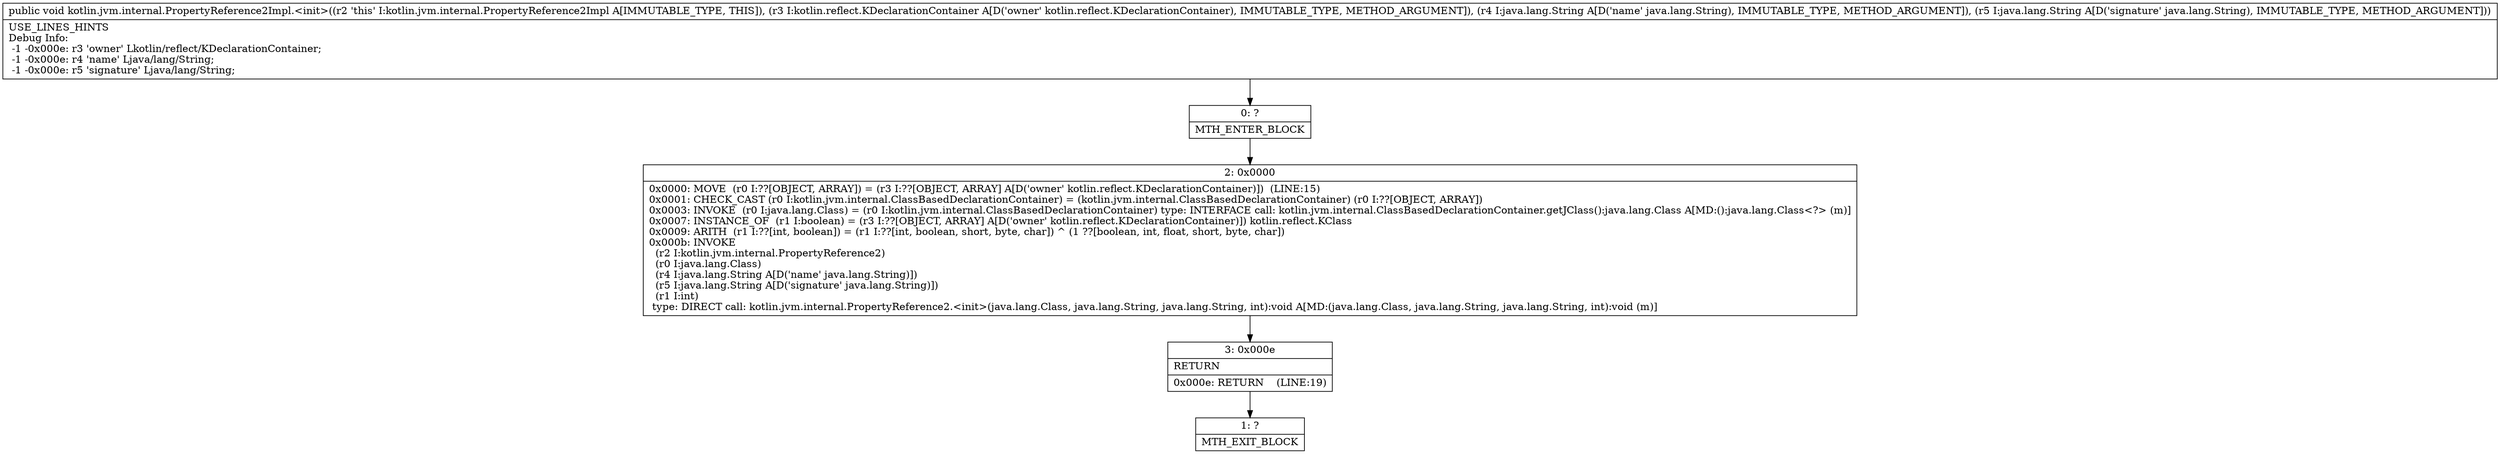 digraph "CFG forkotlin.jvm.internal.PropertyReference2Impl.\<init\>(Lkotlin\/reflect\/KDeclarationContainer;Ljava\/lang\/String;Ljava\/lang\/String;)V" {
Node_0 [shape=record,label="{0\:\ ?|MTH_ENTER_BLOCK\l}"];
Node_2 [shape=record,label="{2\:\ 0x0000|0x0000: MOVE  (r0 I:??[OBJECT, ARRAY]) = (r3 I:??[OBJECT, ARRAY] A[D('owner' kotlin.reflect.KDeclarationContainer)])  (LINE:15)\l0x0001: CHECK_CAST (r0 I:kotlin.jvm.internal.ClassBasedDeclarationContainer) = (kotlin.jvm.internal.ClassBasedDeclarationContainer) (r0 I:??[OBJECT, ARRAY]) \l0x0003: INVOKE  (r0 I:java.lang.Class) = (r0 I:kotlin.jvm.internal.ClassBasedDeclarationContainer) type: INTERFACE call: kotlin.jvm.internal.ClassBasedDeclarationContainer.getJClass():java.lang.Class A[MD:():java.lang.Class\<?\> (m)]\l0x0007: INSTANCE_OF  (r1 I:boolean) = (r3 I:??[OBJECT, ARRAY] A[D('owner' kotlin.reflect.KDeclarationContainer)]) kotlin.reflect.KClass \l0x0009: ARITH  (r1 I:??[int, boolean]) = (r1 I:??[int, boolean, short, byte, char]) ^ (1 ??[boolean, int, float, short, byte, char]) \l0x000b: INVOKE  \l  (r2 I:kotlin.jvm.internal.PropertyReference2)\l  (r0 I:java.lang.Class)\l  (r4 I:java.lang.String A[D('name' java.lang.String)])\l  (r5 I:java.lang.String A[D('signature' java.lang.String)])\l  (r1 I:int)\l type: DIRECT call: kotlin.jvm.internal.PropertyReference2.\<init\>(java.lang.Class, java.lang.String, java.lang.String, int):void A[MD:(java.lang.Class, java.lang.String, java.lang.String, int):void (m)]\l}"];
Node_3 [shape=record,label="{3\:\ 0x000e|RETURN\l|0x000e: RETURN    (LINE:19)\l}"];
Node_1 [shape=record,label="{1\:\ ?|MTH_EXIT_BLOCK\l}"];
MethodNode[shape=record,label="{public void kotlin.jvm.internal.PropertyReference2Impl.\<init\>((r2 'this' I:kotlin.jvm.internal.PropertyReference2Impl A[IMMUTABLE_TYPE, THIS]), (r3 I:kotlin.reflect.KDeclarationContainer A[D('owner' kotlin.reflect.KDeclarationContainer), IMMUTABLE_TYPE, METHOD_ARGUMENT]), (r4 I:java.lang.String A[D('name' java.lang.String), IMMUTABLE_TYPE, METHOD_ARGUMENT]), (r5 I:java.lang.String A[D('signature' java.lang.String), IMMUTABLE_TYPE, METHOD_ARGUMENT]))  | USE_LINES_HINTS\lDebug Info:\l  \-1 \-0x000e: r3 'owner' Lkotlin\/reflect\/KDeclarationContainer;\l  \-1 \-0x000e: r4 'name' Ljava\/lang\/String;\l  \-1 \-0x000e: r5 'signature' Ljava\/lang\/String;\l}"];
MethodNode -> Node_0;Node_0 -> Node_2;
Node_2 -> Node_3;
Node_3 -> Node_1;
}

